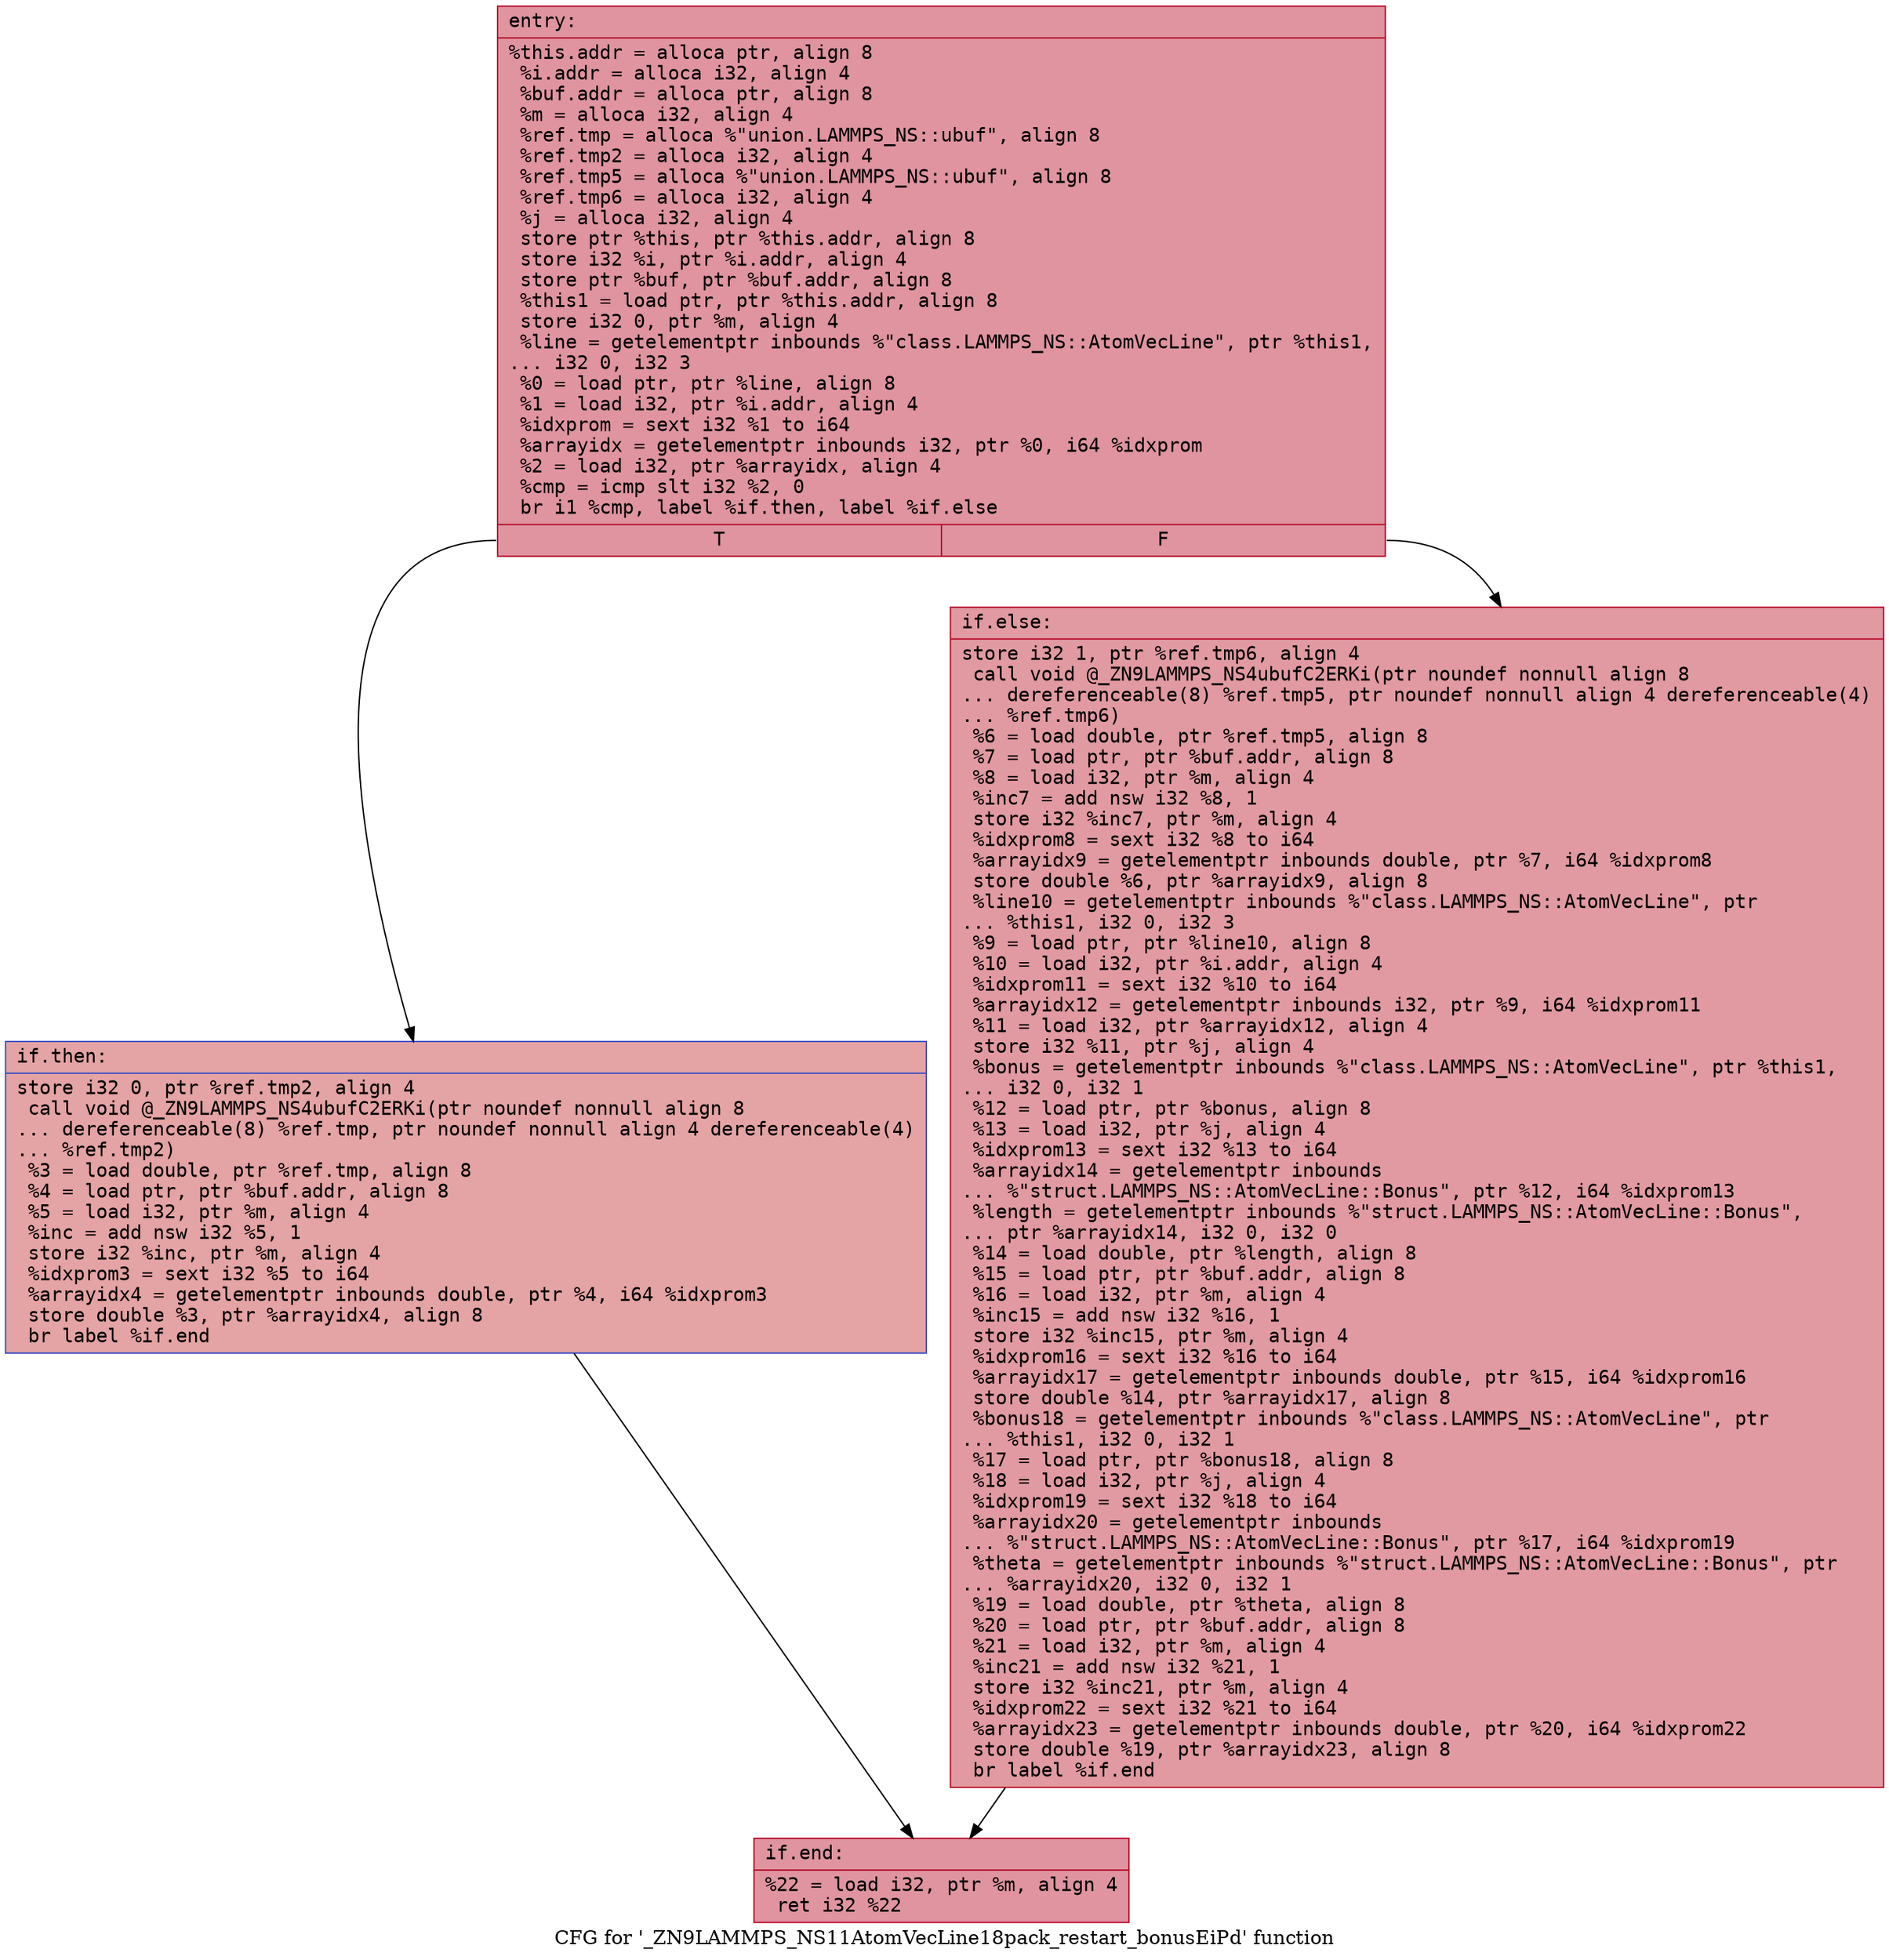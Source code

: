 digraph "CFG for '_ZN9LAMMPS_NS11AtomVecLine18pack_restart_bonusEiPd' function" {
	label="CFG for '_ZN9LAMMPS_NS11AtomVecLine18pack_restart_bonusEiPd' function";

	Node0x562ebb8aec90 [shape=record,color="#b70d28ff", style=filled, fillcolor="#b70d2870" fontname="Courier",label="{entry:\l|  %this.addr = alloca ptr, align 8\l  %i.addr = alloca i32, align 4\l  %buf.addr = alloca ptr, align 8\l  %m = alloca i32, align 4\l  %ref.tmp = alloca %\"union.LAMMPS_NS::ubuf\", align 8\l  %ref.tmp2 = alloca i32, align 4\l  %ref.tmp5 = alloca %\"union.LAMMPS_NS::ubuf\", align 8\l  %ref.tmp6 = alloca i32, align 4\l  %j = alloca i32, align 4\l  store ptr %this, ptr %this.addr, align 8\l  store i32 %i, ptr %i.addr, align 4\l  store ptr %buf, ptr %buf.addr, align 8\l  %this1 = load ptr, ptr %this.addr, align 8\l  store i32 0, ptr %m, align 4\l  %line = getelementptr inbounds %\"class.LAMMPS_NS::AtomVecLine\", ptr %this1,\l... i32 0, i32 3\l  %0 = load ptr, ptr %line, align 8\l  %1 = load i32, ptr %i.addr, align 4\l  %idxprom = sext i32 %1 to i64\l  %arrayidx = getelementptr inbounds i32, ptr %0, i64 %idxprom\l  %2 = load i32, ptr %arrayidx, align 4\l  %cmp = icmp slt i32 %2, 0\l  br i1 %cmp, label %if.then, label %if.else\l|{<s0>T|<s1>F}}"];
	Node0x562ebb8aec90:s0 -> Node0x562ebb8afa40[tooltip="entry -> if.then\nProbability 37.50%" ];
	Node0x562ebb8aec90:s1 -> Node0x562ebb8afab0[tooltip="entry -> if.else\nProbability 62.50%" ];
	Node0x562ebb8afa40 [shape=record,color="#3d50c3ff", style=filled, fillcolor="#c32e3170" fontname="Courier",label="{if.then:\l|  store i32 0, ptr %ref.tmp2, align 4\l  call void @_ZN9LAMMPS_NS4ubufC2ERKi(ptr noundef nonnull align 8\l... dereferenceable(8) %ref.tmp, ptr noundef nonnull align 4 dereferenceable(4)\l... %ref.tmp2)\l  %3 = load double, ptr %ref.tmp, align 8\l  %4 = load ptr, ptr %buf.addr, align 8\l  %5 = load i32, ptr %m, align 4\l  %inc = add nsw i32 %5, 1\l  store i32 %inc, ptr %m, align 4\l  %idxprom3 = sext i32 %5 to i64\l  %arrayidx4 = getelementptr inbounds double, ptr %4, i64 %idxprom3\l  store double %3, ptr %arrayidx4, align 8\l  br label %if.end\l}"];
	Node0x562ebb8afa40 -> Node0x562ebb8b0280[tooltip="if.then -> if.end\nProbability 100.00%" ];
	Node0x562ebb8afab0 [shape=record,color="#b70d28ff", style=filled, fillcolor="#bb1b2c70" fontname="Courier",label="{if.else:\l|  store i32 1, ptr %ref.tmp6, align 4\l  call void @_ZN9LAMMPS_NS4ubufC2ERKi(ptr noundef nonnull align 8\l... dereferenceable(8) %ref.tmp5, ptr noundef nonnull align 4 dereferenceable(4)\l... %ref.tmp6)\l  %6 = load double, ptr %ref.tmp5, align 8\l  %7 = load ptr, ptr %buf.addr, align 8\l  %8 = load i32, ptr %m, align 4\l  %inc7 = add nsw i32 %8, 1\l  store i32 %inc7, ptr %m, align 4\l  %idxprom8 = sext i32 %8 to i64\l  %arrayidx9 = getelementptr inbounds double, ptr %7, i64 %idxprom8\l  store double %6, ptr %arrayidx9, align 8\l  %line10 = getelementptr inbounds %\"class.LAMMPS_NS::AtomVecLine\", ptr\l... %this1, i32 0, i32 3\l  %9 = load ptr, ptr %line10, align 8\l  %10 = load i32, ptr %i.addr, align 4\l  %idxprom11 = sext i32 %10 to i64\l  %arrayidx12 = getelementptr inbounds i32, ptr %9, i64 %idxprom11\l  %11 = load i32, ptr %arrayidx12, align 4\l  store i32 %11, ptr %j, align 4\l  %bonus = getelementptr inbounds %\"class.LAMMPS_NS::AtomVecLine\", ptr %this1,\l... i32 0, i32 1\l  %12 = load ptr, ptr %bonus, align 8\l  %13 = load i32, ptr %j, align 4\l  %idxprom13 = sext i32 %13 to i64\l  %arrayidx14 = getelementptr inbounds\l... %\"struct.LAMMPS_NS::AtomVecLine::Bonus\", ptr %12, i64 %idxprom13\l  %length = getelementptr inbounds %\"struct.LAMMPS_NS::AtomVecLine::Bonus\",\l... ptr %arrayidx14, i32 0, i32 0\l  %14 = load double, ptr %length, align 8\l  %15 = load ptr, ptr %buf.addr, align 8\l  %16 = load i32, ptr %m, align 4\l  %inc15 = add nsw i32 %16, 1\l  store i32 %inc15, ptr %m, align 4\l  %idxprom16 = sext i32 %16 to i64\l  %arrayidx17 = getelementptr inbounds double, ptr %15, i64 %idxprom16\l  store double %14, ptr %arrayidx17, align 8\l  %bonus18 = getelementptr inbounds %\"class.LAMMPS_NS::AtomVecLine\", ptr\l... %this1, i32 0, i32 1\l  %17 = load ptr, ptr %bonus18, align 8\l  %18 = load i32, ptr %j, align 4\l  %idxprom19 = sext i32 %18 to i64\l  %arrayidx20 = getelementptr inbounds\l... %\"struct.LAMMPS_NS::AtomVecLine::Bonus\", ptr %17, i64 %idxprom19\l  %theta = getelementptr inbounds %\"struct.LAMMPS_NS::AtomVecLine::Bonus\", ptr\l... %arrayidx20, i32 0, i32 1\l  %19 = load double, ptr %theta, align 8\l  %20 = load ptr, ptr %buf.addr, align 8\l  %21 = load i32, ptr %m, align 4\l  %inc21 = add nsw i32 %21, 1\l  store i32 %inc21, ptr %m, align 4\l  %idxprom22 = sext i32 %21 to i64\l  %arrayidx23 = getelementptr inbounds double, ptr %20, i64 %idxprom22\l  store double %19, ptr %arrayidx23, align 8\l  br label %if.end\l}"];
	Node0x562ebb8afab0 -> Node0x562ebb8b0280[tooltip="if.else -> if.end\nProbability 100.00%" ];
	Node0x562ebb8b0280 [shape=record,color="#b70d28ff", style=filled, fillcolor="#b70d2870" fontname="Courier",label="{if.end:\l|  %22 = load i32, ptr %m, align 4\l  ret i32 %22\l}"];
}
